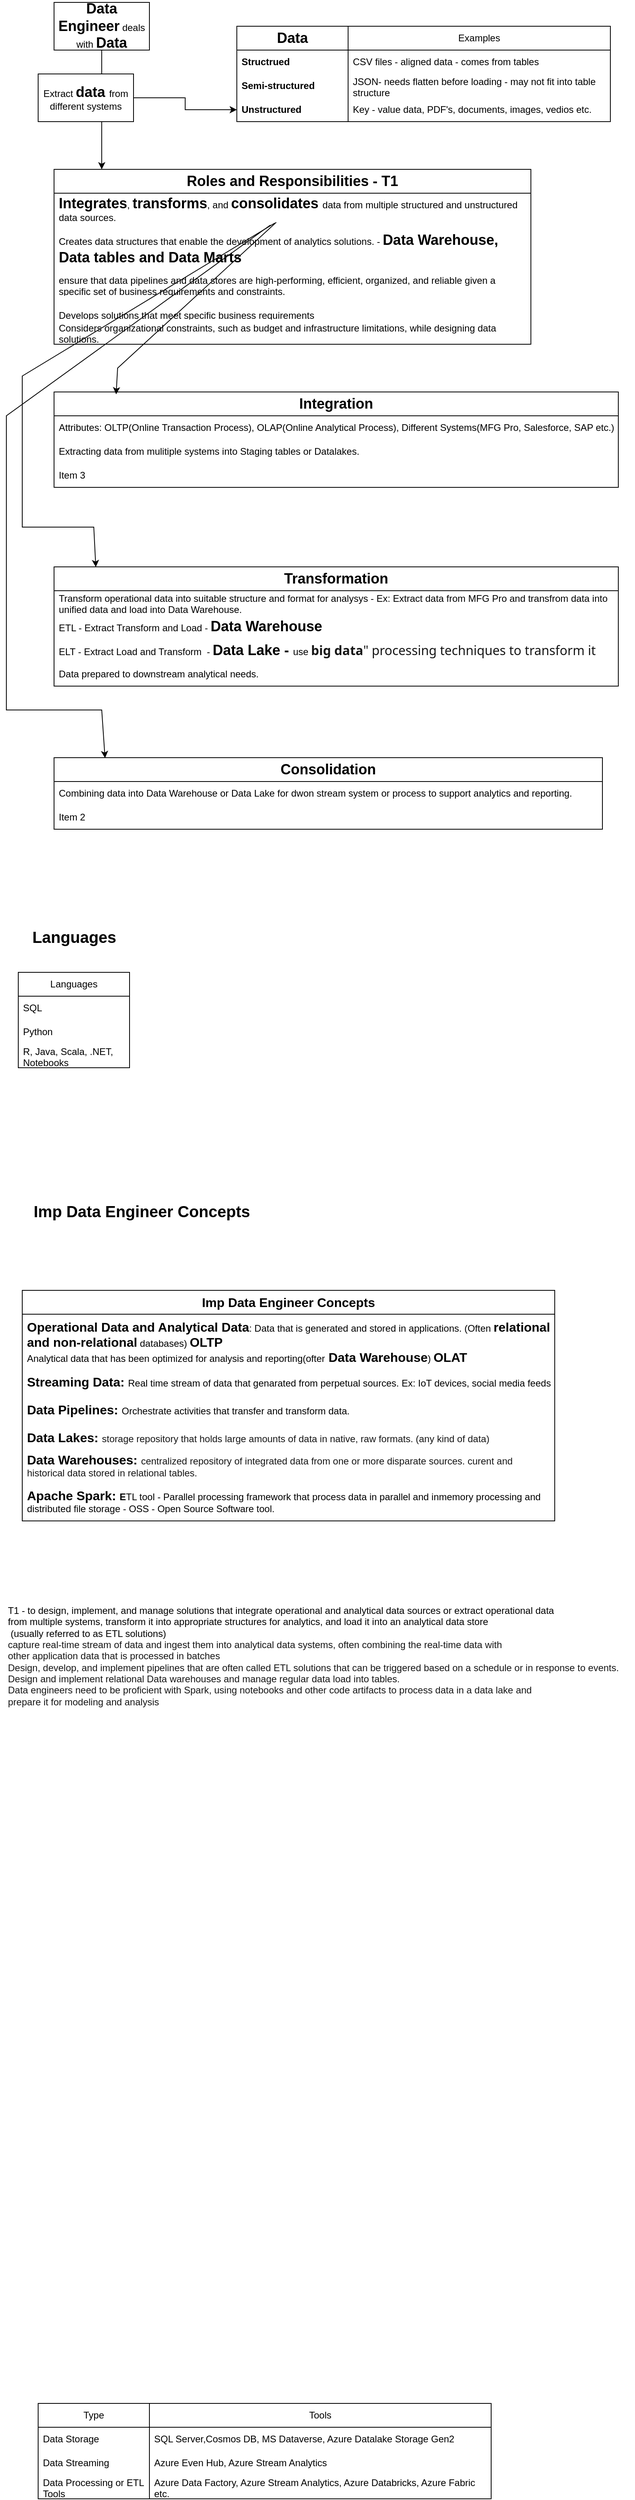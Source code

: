 <mxfile version="24.8.4">
  <diagram name="Page-1" id="YhIZirmxtG8EMKiJ8WyT">
    <mxGraphModel dx="1361" dy="699" grid="1" gridSize="10" guides="1" tooltips="1" connect="1" arrows="1" fold="1" page="1" pageScale="1" pageWidth="827" pageHeight="1169" math="0" shadow="0">
      <root>
        <mxCell id="0" />
        <mxCell id="1" parent="0" />
        <mxCell id="YhDnHm-8JCX_9w6hxJCG-3" value="" style="edgeStyle=orthogonalEdgeStyle;rounded=0;orthogonalLoop=1;jettySize=auto;html=1;" edge="1" parent="1" source="YhDnHm-8JCX_9w6hxJCG-1">
          <mxGeometry relative="1" as="geometry">
            <mxPoint x="140" y="270" as="targetPoint" />
          </mxGeometry>
        </mxCell>
        <mxCell id="YhDnHm-8JCX_9w6hxJCG-1" value="&lt;b&gt;&lt;font style=&quot;font-size: 18px;&quot;&gt;Data Engineer&lt;/font&gt;&lt;/b&gt; deals with &lt;b&gt;&lt;font style=&quot;font-size: 18px;&quot;&gt;Data&lt;/font&gt;&lt;/b&gt;" style="whiteSpace=wrap;html=1;" vertex="1" parent="1">
          <mxGeometry x="80" y="60" width="120" height="60" as="geometry" />
        </mxCell>
        <mxCell id="YhDnHm-8JCX_9w6hxJCG-4" value="&lt;b&gt;&lt;font style=&quot;font-size: 18px;&quot;&gt;Roles and Responsibilities - T1&lt;/font&gt;&lt;/b&gt;" style="swimlane;fontStyle=0;childLayout=stackLayout;horizontal=1;startSize=30;horizontalStack=0;resizeParent=1;resizeParentMax=0;resizeLast=0;collapsible=1;marginBottom=0;whiteSpace=wrap;html=1;" vertex="1" parent="1">
          <mxGeometry x="80" y="270" width="600" height="220" as="geometry" />
        </mxCell>
        <mxCell id="YhDnHm-8JCX_9w6hxJCG-5" value="&lt;b&gt;&lt;font style=&quot;font-size: 18px;&quot;&gt;Integrates&lt;/font&gt;&lt;/b&gt;, &lt;b&gt;&lt;font style=&quot;font-size: 18px;&quot;&gt;transforms&lt;/font&gt;&lt;/b&gt;, and &lt;b&gt;&lt;font style=&quot;font-size: 18px;&quot;&gt;consolidates &lt;/font&gt;&lt;/b&gt;data from multiple structured and unstructured data sources." style="text;strokeColor=none;fillColor=none;align=left;verticalAlign=middle;spacingLeft=4;spacingRight=4;overflow=hidden;points=[[0,0.5],[1,0.5]];portConstraint=eastwest;rotatable=0;whiteSpace=wrap;html=1;" vertex="1" parent="YhDnHm-8JCX_9w6hxJCG-4">
          <mxGeometry y="30" width="600" height="40" as="geometry" />
        </mxCell>
        <mxCell id="YhDnHm-8JCX_9w6hxJCG-6" value="Creates data structures that enable the development of analytics solutions. - &lt;b&gt;&lt;font style=&quot;font-size: 18px;&quot;&gt;Data Warehouse, Data tables and Data Marts&lt;/font&gt;&lt;/b&gt;" style="text;strokeColor=none;fillColor=none;align=left;verticalAlign=middle;spacingLeft=4;spacingRight=4;overflow=hidden;points=[[0,0.5],[1,0.5]];portConstraint=eastwest;rotatable=0;whiteSpace=wrap;html=1;" vertex="1" parent="YhDnHm-8JCX_9w6hxJCG-4">
          <mxGeometry y="70" width="600" height="60" as="geometry" />
        </mxCell>
        <mxCell id="YhDnHm-8JCX_9w6hxJCG-7" value="ensure that data pipelines and data stores are high-performing, efficient, organized, and reliable&amp;nbsp;given a specific set of business requirements and constraints." style="text;strokeColor=none;fillColor=none;align=left;verticalAlign=middle;spacingLeft=4;spacingRight=4;overflow=hidden;points=[[0,0.5],[1,0.5]];portConstraint=eastwest;rotatable=0;whiteSpace=wrap;html=1;" vertex="1" parent="YhDnHm-8JCX_9w6hxJCG-4">
          <mxGeometry y="130" width="600" height="30" as="geometry" />
        </mxCell>
        <mxCell id="YhDnHm-8JCX_9w6hxJCG-8" value="&#xa;Develops solutions that meet specific business requirements&#xa;&#xa;" style="text;strokeColor=none;fillColor=none;align=left;verticalAlign=middle;spacingLeft=4;spacingRight=4;overflow=hidden;points=[[0,0.5],[1,0.5]];portConstraint=eastwest;rotatable=0;whiteSpace=wrap;html=1;" vertex="1" parent="YhDnHm-8JCX_9w6hxJCG-4">
          <mxGeometry y="160" width="600" height="30" as="geometry" />
        </mxCell>
        <mxCell id="YhDnHm-8JCX_9w6hxJCG-9" value="Considers organizational constraints, such as budget and infrastructure limitations, while designing data solutions." style="text;strokeColor=none;fillColor=none;align=left;verticalAlign=middle;spacingLeft=4;spacingRight=4;overflow=hidden;points=[[0,0.5],[1,0.5]];portConstraint=eastwest;rotatable=0;whiteSpace=wrap;html=1;" vertex="1" parent="YhDnHm-8JCX_9w6hxJCG-4">
          <mxGeometry y="190" width="600" height="30" as="geometry" />
        </mxCell>
        <mxCell id="YhDnHm-8JCX_9w6hxJCG-19" value="" style="edgeStyle=orthogonalEdgeStyle;rounded=0;orthogonalLoop=1;jettySize=auto;html=1;" edge="1" parent="1" source="YhDnHm-8JCX_9w6hxJCG-12" target="YhDnHm-8JCX_9w6hxJCG-18">
          <mxGeometry relative="1" as="geometry" />
        </mxCell>
        <mxCell id="YhDnHm-8JCX_9w6hxJCG-12" value="&lt;span style=&quot;text-wrap-mode: nowrap;&quot;&gt;Extract&amp;nbsp;&lt;/span&gt;&lt;b style=&quot;text-wrap-mode: nowrap;&quot;&gt;&lt;font style=&quot;font-size: 18px;&quot;&gt;data&amp;nbsp;&lt;/font&gt;&lt;/b&gt;&lt;span style=&quot;text-wrap-mode: nowrap;&quot;&gt;from different systems&lt;/span&gt;" style="whiteSpace=wrap;html=1;" vertex="1" parent="1">
          <mxGeometry x="60" y="150" width="120" height="60" as="geometry" />
        </mxCell>
        <mxCell id="YhDnHm-8JCX_9w6hxJCG-15" value="&lt;b&gt;&lt;font style=&quot;font-size: 18px;&quot;&gt;Data&lt;/font&gt;&lt;/b&gt;" style="swimlane;fontStyle=0;childLayout=stackLayout;horizontal=1;startSize=30;horizontalStack=0;resizeParent=1;resizeParentMax=0;resizeLast=0;collapsible=1;marginBottom=0;whiteSpace=wrap;html=1;" vertex="1" parent="1">
          <mxGeometry x="310" y="90" width="140" height="120" as="geometry" />
        </mxCell>
        <mxCell id="YhDnHm-8JCX_9w6hxJCG-16" value="&lt;b&gt;Structrued&lt;/b&gt;" style="text;strokeColor=none;fillColor=none;align=left;verticalAlign=middle;spacingLeft=4;spacingRight=4;overflow=hidden;points=[[0,0.5],[1,0.5]];portConstraint=eastwest;rotatable=0;whiteSpace=wrap;html=1;" vertex="1" parent="YhDnHm-8JCX_9w6hxJCG-15">
          <mxGeometry y="30" width="140" height="30" as="geometry" />
        </mxCell>
        <mxCell id="YhDnHm-8JCX_9w6hxJCG-17" value="&lt;b&gt;Semi-structured&amp;nbsp;&lt;/b&gt;" style="text;strokeColor=none;fillColor=none;align=left;verticalAlign=middle;spacingLeft=4;spacingRight=4;overflow=hidden;points=[[0,0.5],[1,0.5]];portConstraint=eastwest;rotatable=0;whiteSpace=wrap;html=1;" vertex="1" parent="YhDnHm-8JCX_9w6hxJCG-15">
          <mxGeometry y="60" width="140" height="30" as="geometry" />
        </mxCell>
        <mxCell id="YhDnHm-8JCX_9w6hxJCG-18" value="&lt;b&gt;Unstructured&amp;nbsp;&lt;/b&gt;" style="text;strokeColor=none;fillColor=none;align=left;verticalAlign=middle;spacingLeft=4;spacingRight=4;overflow=hidden;points=[[0,0.5],[1,0.5]];portConstraint=eastwest;rotatable=0;whiteSpace=wrap;html=1;" vertex="1" parent="YhDnHm-8JCX_9w6hxJCG-15">
          <mxGeometry y="90" width="140" height="30" as="geometry" />
        </mxCell>
        <mxCell id="YhDnHm-8JCX_9w6hxJCG-20" value="Examples" style="swimlane;fontStyle=0;childLayout=stackLayout;horizontal=1;startSize=30;horizontalStack=0;resizeParent=1;resizeParentMax=0;resizeLast=0;collapsible=1;marginBottom=0;whiteSpace=wrap;html=1;" vertex="1" parent="1">
          <mxGeometry x="450" y="90" width="330" height="120" as="geometry" />
        </mxCell>
        <mxCell id="YhDnHm-8JCX_9w6hxJCG-21" value="CSV files - aligned data - comes from tables&amp;nbsp;" style="text;strokeColor=none;fillColor=none;align=left;verticalAlign=middle;spacingLeft=4;spacingRight=4;overflow=hidden;points=[[0,0.5],[1,0.5]];portConstraint=eastwest;rotatable=0;whiteSpace=wrap;html=1;" vertex="1" parent="YhDnHm-8JCX_9w6hxJCG-20">
          <mxGeometry y="30" width="330" height="30" as="geometry" />
        </mxCell>
        <mxCell id="YhDnHm-8JCX_9w6hxJCG-22" value="JSON- needs flatten before loading - may not fit into table structure" style="text;strokeColor=none;fillColor=none;align=left;verticalAlign=middle;spacingLeft=4;spacingRight=4;overflow=hidden;points=[[0,0.5],[1,0.5]];portConstraint=eastwest;rotatable=0;whiteSpace=wrap;html=1;" vertex="1" parent="YhDnHm-8JCX_9w6hxJCG-20">
          <mxGeometry y="60" width="330" height="30" as="geometry" />
        </mxCell>
        <mxCell id="YhDnHm-8JCX_9w6hxJCG-23" value="Key - value data, PDF&#39;s, documents, images, vedios etc." style="text;strokeColor=none;fillColor=none;align=left;verticalAlign=middle;spacingLeft=4;spacingRight=4;overflow=hidden;points=[[0,0.5],[1,0.5]];portConstraint=eastwest;rotatable=0;whiteSpace=wrap;html=1;" vertex="1" parent="YhDnHm-8JCX_9w6hxJCG-20">
          <mxGeometry y="90" width="330" height="30" as="geometry" />
        </mxCell>
        <mxCell id="YhDnHm-8JCX_9w6hxJCG-26" value="&lt;b&gt;&lt;font style=&quot;font-size: 18px;&quot;&gt;Integration&lt;/font&gt;&lt;/b&gt;" style="swimlane;fontStyle=0;childLayout=stackLayout;horizontal=1;startSize=30;horizontalStack=0;resizeParent=1;resizeParentMax=0;resizeLast=0;collapsible=1;marginBottom=0;whiteSpace=wrap;html=1;" vertex="1" parent="1">
          <mxGeometry x="80" y="550" width="710" height="120" as="geometry" />
        </mxCell>
        <mxCell id="YhDnHm-8JCX_9w6hxJCG-27" value="Attributes: OLTP(Online Transaction Process), OLAP(Online Analytical Process), Different Systems(MFG Pro, Salesforce, SAP etc.)" style="text;strokeColor=none;fillColor=none;align=left;verticalAlign=middle;spacingLeft=4;spacingRight=4;overflow=hidden;points=[[0,0.5],[1,0.5]];portConstraint=eastwest;rotatable=0;whiteSpace=wrap;html=1;" vertex="1" parent="YhDnHm-8JCX_9w6hxJCG-26">
          <mxGeometry y="30" width="710" height="30" as="geometry" />
        </mxCell>
        <mxCell id="YhDnHm-8JCX_9w6hxJCG-28" value="Extracting data from mulitiple systems into Staging tables or Datalakes." style="text;strokeColor=none;fillColor=none;align=left;verticalAlign=middle;spacingLeft=4;spacingRight=4;overflow=hidden;points=[[0,0.5],[1,0.5]];portConstraint=eastwest;rotatable=0;whiteSpace=wrap;html=1;" vertex="1" parent="YhDnHm-8JCX_9w6hxJCG-26">
          <mxGeometry y="60" width="710" height="30" as="geometry" />
        </mxCell>
        <mxCell id="YhDnHm-8JCX_9w6hxJCG-29" value="Item 3" style="text;strokeColor=none;fillColor=none;align=left;verticalAlign=middle;spacingLeft=4;spacingRight=4;overflow=hidden;points=[[0,0.5],[1,0.5]];portConstraint=eastwest;rotatable=0;whiteSpace=wrap;html=1;" vertex="1" parent="YhDnHm-8JCX_9w6hxJCG-26">
          <mxGeometry y="90" width="710" height="30" as="geometry" />
        </mxCell>
        <mxCell id="YhDnHm-8JCX_9w6hxJCG-31" value="" style="endArrow=classic;html=1;rounded=0;entryX=0.11;entryY=0.025;entryDx=0;entryDy=0;entryPerimeter=0;exitX=0.466;exitY=0.916;exitDx=0;exitDy=0;exitPerimeter=0;" edge="1" parent="1" source="YhDnHm-8JCX_9w6hxJCG-5" target="YhDnHm-8JCX_9w6hxJCG-26">
          <mxGeometry width="50" height="50" relative="1" as="geometry">
            <mxPoint x="390" y="410" as="sourcePoint" />
            <mxPoint x="440" y="360" as="targetPoint" />
            <Array as="points">
              <mxPoint x="160" y="520" />
            </Array>
          </mxGeometry>
        </mxCell>
        <mxCell id="YhDnHm-8JCX_9w6hxJCG-32" value="" style="endArrow=classic;html=1;rounded=0;exitX=0.463;exitY=0.94;exitDx=0;exitDy=0;exitPerimeter=0;entryX=0.074;entryY=0.002;entryDx=0;entryDy=0;entryPerimeter=0;" edge="1" parent="1" source="YhDnHm-8JCX_9w6hxJCG-5" target="YhDnHm-8JCX_9w6hxJCG-34">
          <mxGeometry width="50" height="50" relative="1" as="geometry">
            <mxPoint x="359" y="503" as="sourcePoint" />
            <mxPoint x="130" y="730" as="targetPoint" />
            <Array as="points">
              <mxPoint x="40" y="530" />
              <mxPoint x="40" y="720" />
              <mxPoint x="130" y="720" />
            </Array>
          </mxGeometry>
        </mxCell>
        <mxCell id="YhDnHm-8JCX_9w6hxJCG-33" value="" style="endArrow=classic;html=1;rounded=0;entryX=0.093;entryY=0.006;entryDx=0;entryDy=0;entryPerimeter=0;" edge="1" parent="1" source="YhDnHm-8JCX_9w6hxJCG-5" target="YhDnHm-8JCX_9w6hxJCG-38">
          <mxGeometry width="50" height="50" relative="1" as="geometry">
            <mxPoint x="360" y="390" as="sourcePoint" />
            <mxPoint x="142.72" y="1057.6" as="targetPoint" />
            <Array as="points">
              <mxPoint x="20" y="580" />
              <mxPoint x="20" y="950" />
              <mxPoint x="140" y="950" />
            </Array>
          </mxGeometry>
        </mxCell>
        <mxCell id="YhDnHm-8JCX_9w6hxJCG-34" value="&lt;b&gt;&lt;font style=&quot;font-size: 18px;&quot;&gt;Transformation&lt;/font&gt;&lt;/b&gt;" style="swimlane;fontStyle=0;childLayout=stackLayout;horizontal=1;startSize=30;horizontalStack=0;resizeParent=1;resizeParentMax=0;resizeLast=0;collapsible=1;marginBottom=0;whiteSpace=wrap;html=1;" vertex="1" parent="1">
          <mxGeometry x="80" y="770" width="710" height="150" as="geometry" />
        </mxCell>
        <mxCell id="YhDnHm-8JCX_9w6hxJCG-35" value="Transform operational data into suitable structure and format for analysys - Ex: Extract data from MFG Pro and transfrom data into unified data and load into Data Warehouse." style="text;strokeColor=none;fillColor=none;align=left;verticalAlign=middle;spacingLeft=4;spacingRight=4;overflow=hidden;points=[[0,0.5],[1,0.5]];portConstraint=eastwest;rotatable=0;whiteSpace=wrap;html=1;" vertex="1" parent="YhDnHm-8JCX_9w6hxJCG-34">
          <mxGeometry y="30" width="710" height="30" as="geometry" />
        </mxCell>
        <mxCell id="YhDnHm-8JCX_9w6hxJCG-36" value="ETL - Extract Transform and Load -&amp;nbsp;&lt;b&gt;&lt;font style=&quot;font-size: 18px;&quot;&gt;Data Warehouse&lt;/font&gt;&lt;/b&gt;" style="text;strokeColor=none;fillColor=none;align=left;verticalAlign=middle;spacingLeft=4;spacingRight=4;overflow=hidden;points=[[0,0.5],[1,0.5]];portConstraint=eastwest;rotatable=0;whiteSpace=wrap;html=1;" vertex="1" parent="YhDnHm-8JCX_9w6hxJCG-34">
          <mxGeometry y="60" width="710" height="30" as="geometry" />
        </mxCell>
        <mxCell id="YhDnHm-8JCX_9w6hxJCG-37" value="ELT - Extract Load and Transform&amp;nbsp; -&amp;nbsp;&lt;font style=&quot;&quot;&gt;&lt;b style=&quot;font-size: 18px;&quot;&gt;Data Lake - &lt;/b&gt;&lt;font style=&quot;font-size: 12px;&quot;&gt;use&amp;nbsp;&lt;/font&gt;&lt;/font&gt;&lt;span style=&quot;color: rgb(22, 22, 22); font-family: &amp;quot;Segoe UI&amp;quot;, SegoeUI, &amp;quot;Helvetica Neue&amp;quot;, Helvetica, Arial, sans-serif; font-size: 16px; background-color: rgb(255, 255, 255);&quot;&gt;&lt;b&gt;big data&lt;/b&gt;&quot; processing techniques to transform it&lt;/span&gt;" style="text;strokeColor=none;fillColor=none;align=left;verticalAlign=middle;spacingLeft=4;spacingRight=4;overflow=hidden;points=[[0,0.5],[1,0.5]];portConstraint=eastwest;rotatable=0;whiteSpace=wrap;html=1;" vertex="1" parent="YhDnHm-8JCX_9w6hxJCG-34">
          <mxGeometry y="90" width="710" height="30" as="geometry" />
        </mxCell>
        <mxCell id="YhDnHm-8JCX_9w6hxJCG-42" value="Data prepared to downstream analytical needs." style="text;strokeColor=none;fillColor=none;align=left;verticalAlign=middle;spacingLeft=4;spacingRight=4;overflow=hidden;points=[[0,0.5],[1,0.5]];portConstraint=eastwest;rotatable=0;whiteSpace=wrap;html=1;" vertex="1" parent="YhDnHm-8JCX_9w6hxJCG-34">
          <mxGeometry y="120" width="710" height="30" as="geometry" />
        </mxCell>
        <mxCell id="YhDnHm-8JCX_9w6hxJCG-38" value="&lt;b&gt;&lt;font style=&quot;font-size: 18px;&quot;&gt;Consolidation&lt;/font&gt;&lt;/b&gt;" style="swimlane;fontStyle=0;childLayout=stackLayout;horizontal=1;startSize=30;horizontalStack=0;resizeParent=1;resizeParentMax=0;resizeLast=0;collapsible=1;marginBottom=0;whiteSpace=wrap;html=1;" vertex="1" parent="1">
          <mxGeometry x="80" y="1010" width="690" height="90" as="geometry" />
        </mxCell>
        <mxCell id="YhDnHm-8JCX_9w6hxJCG-39" value="Combining data into Data Warehouse or Data Lake for dwon stream system or process to support analytics and reporting." style="text;strokeColor=none;fillColor=none;align=left;verticalAlign=middle;spacingLeft=4;spacingRight=4;overflow=hidden;points=[[0,0.5],[1,0.5]];portConstraint=eastwest;rotatable=0;whiteSpace=wrap;html=1;" vertex="1" parent="YhDnHm-8JCX_9w6hxJCG-38">
          <mxGeometry y="30" width="690" height="30" as="geometry" />
        </mxCell>
        <mxCell id="YhDnHm-8JCX_9w6hxJCG-40" value="Item 2" style="text;strokeColor=none;fillColor=none;align=left;verticalAlign=middle;spacingLeft=4;spacingRight=4;overflow=hidden;points=[[0,0.5],[1,0.5]];portConstraint=eastwest;rotatable=0;whiteSpace=wrap;html=1;" vertex="1" parent="YhDnHm-8JCX_9w6hxJCG-38">
          <mxGeometry y="60" width="690" height="30" as="geometry" />
        </mxCell>
        <mxCell id="YhDnHm-8JCX_9w6hxJCG-43" value="&lt;b&gt;&lt;font style=&quot;font-size: 20px;&quot;&gt;Languages&lt;/font&gt;&lt;/b&gt;" style="text;html=1;align=center;verticalAlign=middle;resizable=0;points=[];autosize=1;strokeColor=none;fillColor=none;" vertex="1" parent="1">
          <mxGeometry x="40" y="1215" width="130" height="40" as="geometry" />
        </mxCell>
        <mxCell id="YhDnHm-8JCX_9w6hxJCG-44" value="Languages" style="swimlane;fontStyle=0;childLayout=stackLayout;horizontal=1;startSize=30;horizontalStack=0;resizeParent=1;resizeParentMax=0;resizeLast=0;collapsible=1;marginBottom=0;whiteSpace=wrap;html=1;" vertex="1" parent="1">
          <mxGeometry x="35" y="1280" width="140" height="120" as="geometry" />
        </mxCell>
        <mxCell id="YhDnHm-8JCX_9w6hxJCG-45" value="SQL" style="text;strokeColor=none;fillColor=none;align=left;verticalAlign=middle;spacingLeft=4;spacingRight=4;overflow=hidden;points=[[0,0.5],[1,0.5]];portConstraint=eastwest;rotatable=0;whiteSpace=wrap;html=1;" vertex="1" parent="YhDnHm-8JCX_9w6hxJCG-44">
          <mxGeometry y="30" width="140" height="30" as="geometry" />
        </mxCell>
        <mxCell id="YhDnHm-8JCX_9w6hxJCG-46" value="Python" style="text;strokeColor=none;fillColor=none;align=left;verticalAlign=middle;spacingLeft=4;spacingRight=4;overflow=hidden;points=[[0,0.5],[1,0.5]];portConstraint=eastwest;rotatable=0;whiteSpace=wrap;html=1;" vertex="1" parent="YhDnHm-8JCX_9w6hxJCG-44">
          <mxGeometry y="60" width="140" height="30" as="geometry" />
        </mxCell>
        <mxCell id="YhDnHm-8JCX_9w6hxJCG-47" value="R, Java, Scala, .NET, Notebooks&amp;nbsp;" style="text;strokeColor=none;fillColor=none;align=left;verticalAlign=middle;spacingLeft=4;spacingRight=4;overflow=hidden;points=[[0,0.5],[1,0.5]];portConstraint=eastwest;rotatable=0;whiteSpace=wrap;html=1;" vertex="1" parent="YhDnHm-8JCX_9w6hxJCG-44">
          <mxGeometry y="90" width="140" height="30" as="geometry" />
        </mxCell>
        <mxCell id="YhDnHm-8JCX_9w6hxJCG-48" value="&lt;b&gt;&lt;font style=&quot;font-size: 16px;&quot;&gt;Imp Data Engineer Concepts&lt;/font&gt;&lt;/b&gt;" style="swimlane;fontStyle=0;childLayout=stackLayout;horizontal=1;startSize=30;horizontalStack=0;resizeParent=1;resizeParentMax=0;resizeLast=0;collapsible=1;marginBottom=0;whiteSpace=wrap;html=1;" vertex="1" parent="1">
          <mxGeometry x="40" y="1680" width="670" height="290" as="geometry" />
        </mxCell>
        <mxCell id="YhDnHm-8JCX_9w6hxJCG-49" value="&lt;b&gt;&lt;font style=&quot;font-size: 16px;&quot;&gt;Operational Data and Analytical Data&lt;/font&gt;&lt;/b&gt;: Data that is generated and stored in applications. (Often &lt;b&gt;&lt;font style=&quot;font-size: 16px;&quot;&gt;relational and non-relational&lt;/font&gt;&lt;/b&gt; databases) &lt;b&gt;&lt;font style=&quot;font-size: 16px;&quot;&gt;OLTP&lt;/font&gt;&lt;/b&gt;&lt;br&gt;Analytical data that has been optimized for analysis and reporting(ofter&lt;b&gt;&lt;font style=&quot;font-size: 16px;&quot;&gt; Data Warehouse&lt;/font&gt;&lt;/b&gt;) &lt;b&gt;&lt;font style=&quot;font-size: 16px;&quot;&gt;OLAT&lt;/font&gt;&lt;/b&gt;" style="text;strokeColor=none;fillColor=none;align=left;verticalAlign=middle;spacingLeft=4;spacingRight=4;overflow=hidden;points=[[0,0.5],[1,0.5]];portConstraint=eastwest;rotatable=0;whiteSpace=wrap;html=1;" vertex="1" parent="YhDnHm-8JCX_9w6hxJCG-48">
          <mxGeometry y="30" width="670" height="70" as="geometry" />
        </mxCell>
        <mxCell id="YhDnHm-8JCX_9w6hxJCG-50" value="&lt;font style=&quot;&quot;&gt;&lt;b style=&quot;font-size: 16px;&quot;&gt;Streaming Data: &lt;/b&gt;&lt;font style=&quot;font-size: 12px;&quot;&gt;Real time stream of data that genarated from perpetual sources. Ex: IoT devices, social media feeds&lt;/font&gt;&lt;/font&gt;" style="text;strokeColor=none;fillColor=none;align=left;verticalAlign=middle;spacingLeft=4;spacingRight=4;overflow=hidden;points=[[0,0.5],[1,0.5]];portConstraint=eastwest;rotatable=0;whiteSpace=wrap;html=1;" vertex="1" parent="YhDnHm-8JCX_9w6hxJCG-48">
          <mxGeometry y="100" width="670" height="30" as="geometry" />
        </mxCell>
        <mxCell id="YhDnHm-8JCX_9w6hxJCG-51" value="&lt;font style=&quot;&quot;&gt;&lt;b style=&quot;font-size: 16px;&quot;&gt;Data Pipelines: &lt;/b&gt;&lt;font style=&quot;font-size: 12px;&quot;&gt;Orchestrate activities that transfer and transform data.&lt;/font&gt;&lt;/font&gt;" style="text;strokeColor=none;fillColor=none;align=left;verticalAlign=middle;spacingLeft=4;spacingRight=4;overflow=hidden;points=[[0,0.5],[1,0.5]];portConstraint=eastwest;rotatable=0;whiteSpace=wrap;html=1;" vertex="1" parent="YhDnHm-8JCX_9w6hxJCG-48">
          <mxGeometry y="130" width="670" height="40" as="geometry" />
        </mxCell>
        <mxCell id="YhDnHm-8JCX_9w6hxJCG-54" value="&lt;b&gt;&lt;font style=&quot;font-size: 16px;&quot;&gt;Data Lakes:&amp;nbsp;&lt;/font&gt;&lt;/b&gt;&lt;span style=&quot;color: rgb(22, 22, 22); background-color: rgb(255, 255, 255);&quot;&gt;&lt;font style=&quot;font-size: 12px;&quot; face=&quot;Helvetica&quot;&gt;storage repository that holds large amounts of data in native, raw formats. (any kind of data)&lt;/font&gt;&lt;/span&gt;" style="text;strokeColor=none;fillColor=none;align=left;verticalAlign=middle;spacingLeft=4;spacingRight=4;overflow=hidden;points=[[0,0.5],[1,0.5]];portConstraint=eastwest;rotatable=0;whiteSpace=wrap;html=1;" vertex="1" parent="YhDnHm-8JCX_9w6hxJCG-48">
          <mxGeometry y="170" width="670" height="30" as="geometry" />
        </mxCell>
        <mxCell id="YhDnHm-8JCX_9w6hxJCG-55" value="&lt;font style=&quot;font-size: 16px;&quot;&gt;&lt;b&gt;Data Warehouses:&amp;nbsp;&lt;/b&gt;&lt;/font&gt;&lt;span style=&quot;color: rgb(22, 22, 22); background-color: rgb(255, 255, 255);&quot;&gt;&lt;font style=&quot;font-size: 12px;&quot;&gt;centralized repository of integrated data from one or more disparate sources. curent and historical data stored in relational tables.&lt;/font&gt;&lt;/span&gt;" style="text;strokeColor=none;fillColor=none;align=left;verticalAlign=middle;spacingLeft=4;spacingRight=4;overflow=hidden;points=[[0,0.5],[1,0.5]];portConstraint=eastwest;rotatable=0;whiteSpace=wrap;html=1;" vertex="1" parent="YhDnHm-8JCX_9w6hxJCG-48">
          <mxGeometry y="200" width="670" height="40" as="geometry" />
        </mxCell>
        <mxCell id="YhDnHm-8JCX_9w6hxJCG-56" value="&lt;font style=&quot;font-weight: bold; font-size: 16px;&quot;&gt;Apache Spark: &lt;/font&gt;&lt;font style=&quot;font-size: 12px;&quot;&gt;&lt;b&gt;E&lt;/b&gt;TL tool - Parallel processing framework that process data in parallel and inmemory processing and distributed file storage - OSS - Open Source Software tool.&lt;/font&gt;" style="text;strokeColor=none;fillColor=none;align=left;verticalAlign=middle;spacingLeft=4;spacingRight=4;overflow=hidden;points=[[0,0.5],[1,0.5]];portConstraint=eastwest;rotatable=0;whiteSpace=wrap;html=1;" vertex="1" parent="YhDnHm-8JCX_9w6hxJCG-48">
          <mxGeometry y="240" width="670" height="50" as="geometry" />
        </mxCell>
        <mxCell id="YhDnHm-8JCX_9w6hxJCG-53" value="&lt;b&gt;&lt;font style=&quot;font-size: 20px;&quot;&gt;Imp Data Engineer Concepts&lt;/font&gt;&lt;/b&gt;" style="text;html=1;align=center;verticalAlign=middle;resizable=0;points=[];autosize=1;strokeColor=none;fillColor=none;" vertex="1" parent="1">
          <mxGeometry x="40" y="1560" width="300" height="40" as="geometry" />
        </mxCell>
        <mxCell id="YhDnHm-8JCX_9w6hxJCG-58" value="&lt;div&gt;T1 - to design, implement, and manage solutions that integrate operational and analytical data sources or extract operational data&amp;nbsp;&lt;/div&gt;&lt;div&gt;from multiple systems, transform it into appropriate structures for analytics, and load it into an analytical data store&lt;/div&gt;&lt;div&gt;&amp;nbsp;(usually referred to as ETL solutions)&lt;br&gt;&lt;span style=&quot;color: rgb(22, 22, 22); text-wrap-mode: wrap; background-color: rgb(255, 255, 255);&quot;&gt;capture real-time stream of data and ingest them into analytical data systems, often combining the real-time data with&amp;nbsp;&lt;/span&gt;&lt;/div&gt;&lt;div&gt;&lt;span style=&quot;color: rgb(22, 22, 22); text-wrap-mode: wrap; background-color: rgb(255, 255, 255);&quot;&gt;other application&amp;nbsp;&lt;/span&gt;&lt;span style=&quot;background-color: rgb(255, 255, 255); color: rgb(22, 22, 22); text-wrap-mode: wrap;&quot;&gt;data that is processed in batches&lt;/span&gt;&lt;/div&gt;&lt;div&gt;&lt;span style=&quot;background-color: rgb(255, 255, 255); color: rgb(22, 22, 22); text-wrap-mode: wrap;&quot;&gt;Design, develop, and implement pipelines that are often called ETL solutions that can be triggered&amp;nbsp;&lt;/span&gt;&lt;span style=&quot;background-color: rgb(255, 255, 255); color: rgb(22, 22, 22); text-wrap-mode: wrap;&quot;&gt;&lt;font style=&quot;font-size: 12px;&quot;&gt;based on a schedule or in response to events.&lt;/font&gt;&lt;/span&gt;&lt;/div&gt;&lt;div&gt;&lt;span style=&quot;background-color: rgb(255, 255, 255);&quot;&gt;&lt;font style=&quot;&quot;&gt;&lt;font color=&quot;#161616&quot;&gt;&lt;span style=&quot;text-wrap-mode: wrap;&quot;&gt;Design and implement relational Data warehouses and manage regular data load into tables.&lt;/span&gt;&lt;/font&gt;&lt;br&gt;&lt;font color=&quot;#161616&quot;&gt;&lt;span style=&quot;text-wrap-mode: wrap;&quot;&gt;Data engineers need to be proficient with Spark, using notebooks and other code artifacts to process data in a data lake and&amp;nbsp;&lt;/span&gt;&lt;/font&gt;&lt;/font&gt;&lt;/span&gt;&lt;/div&gt;&lt;div&gt;&lt;span style=&quot;background-color: rgb(255, 255, 255);&quot;&gt;&lt;font style=&quot;&quot;&gt;&lt;font color=&quot;#161616&quot;&gt;&lt;span style=&quot;text-wrap-mode: wrap;&quot;&gt;prepare&amp;nbsp;&lt;/span&gt;&lt;/font&gt;&lt;/font&gt;&lt;/span&gt;&lt;span style=&quot;text-wrap-mode: wrap; color: rgb(22, 22, 22); background-color: rgb(255, 255, 255);&quot;&gt;it for modeling and analysis&lt;/span&gt;&lt;/div&gt;" style="text;html=1;align=left;verticalAlign=middle;resizable=0;points=[];autosize=1;strokeColor=none;fillColor=none;" vertex="1" parent="1">
          <mxGeometry x="20" y="2070" width="790" height="140" as="geometry" />
        </mxCell>
        <mxCell id="YhDnHm-8JCX_9w6hxJCG-59" value="" style="shape=image;verticalLabelPosition=bottom;labelBackgroundColor=default;verticalAlign=top;aspect=fixed;imageAspect=0;image=https://learn.microsoft.com/en-us/training/wwl-data-ai/introduction-to-data-engineering-azure/media/4-operational-analytical-data.png;" vertex="1" parent="1">
          <mxGeometry x="90" y="2290" width="300" height="209" as="geometry" />
        </mxCell>
        <mxCell id="YhDnHm-8JCX_9w6hxJCG-60" value="" style="shape=image;verticalLabelPosition=bottom;labelBackgroundColor=default;verticalAlign=top;aspect=fixed;imageAspect=0;image=https://learn.microsoft.com/en-us/training/wwl-data-ai/introduction-to-data-engineering-azure/media/3-data-engineering-azure.png;" vertex="1" parent="1">
          <mxGeometry x="60" y="2660" width="660" height="276.65" as="geometry" />
        </mxCell>
        <mxCell id="YhDnHm-8JCX_9w6hxJCG-61" value="Type" style="swimlane;fontStyle=0;childLayout=stackLayout;horizontal=1;startSize=30;horizontalStack=0;resizeParent=1;resizeParentMax=0;resizeLast=0;collapsible=1;marginBottom=0;whiteSpace=wrap;html=1;" vertex="1" parent="1">
          <mxGeometry x="60" y="3080" width="140" height="120" as="geometry" />
        </mxCell>
        <mxCell id="YhDnHm-8JCX_9w6hxJCG-62" value="Data Storage" style="text;strokeColor=none;fillColor=none;align=left;verticalAlign=middle;spacingLeft=4;spacingRight=4;overflow=hidden;points=[[0,0.5],[1,0.5]];portConstraint=eastwest;rotatable=0;whiteSpace=wrap;html=1;" vertex="1" parent="YhDnHm-8JCX_9w6hxJCG-61">
          <mxGeometry y="30" width="140" height="30" as="geometry" />
        </mxCell>
        <mxCell id="YhDnHm-8JCX_9w6hxJCG-63" value="Data Streaming" style="text;strokeColor=none;fillColor=none;align=left;verticalAlign=middle;spacingLeft=4;spacingRight=4;overflow=hidden;points=[[0,0.5],[1,0.5]];portConstraint=eastwest;rotatable=0;whiteSpace=wrap;html=1;" vertex="1" parent="YhDnHm-8JCX_9w6hxJCG-61">
          <mxGeometry y="60" width="140" height="30" as="geometry" />
        </mxCell>
        <mxCell id="YhDnHm-8JCX_9w6hxJCG-64" value="Data Processing or ETL Tools" style="text;strokeColor=none;fillColor=none;align=left;verticalAlign=middle;spacingLeft=4;spacingRight=4;overflow=hidden;points=[[0,0.5],[1,0.5]];portConstraint=eastwest;rotatable=0;whiteSpace=wrap;html=1;" vertex="1" parent="YhDnHm-8JCX_9w6hxJCG-61">
          <mxGeometry y="90" width="140" height="30" as="geometry" />
        </mxCell>
        <mxCell id="YhDnHm-8JCX_9w6hxJCG-65" value="Tools" style="swimlane;fontStyle=0;childLayout=stackLayout;horizontal=1;startSize=30;horizontalStack=0;resizeParent=1;resizeParentMax=0;resizeLast=0;collapsible=1;marginBottom=0;whiteSpace=wrap;html=1;" vertex="1" parent="1">
          <mxGeometry x="200" y="3080" width="430" height="120" as="geometry" />
        </mxCell>
        <mxCell id="YhDnHm-8JCX_9w6hxJCG-66" value="SQL Server,Cosmos DB, MS Dataverse, Azure Datalake Storage Gen2" style="text;strokeColor=none;fillColor=none;align=left;verticalAlign=middle;spacingLeft=4;spacingRight=4;overflow=hidden;points=[[0,0.5],[1,0.5]];portConstraint=eastwest;rotatable=0;whiteSpace=wrap;html=1;" vertex="1" parent="YhDnHm-8JCX_9w6hxJCG-65">
          <mxGeometry y="30" width="430" height="30" as="geometry" />
        </mxCell>
        <mxCell id="YhDnHm-8JCX_9w6hxJCG-67" value="Azure Even Hub, Azure Stream Analytics" style="text;strokeColor=none;fillColor=none;align=left;verticalAlign=middle;spacingLeft=4;spacingRight=4;overflow=hidden;points=[[0,0.5],[1,0.5]];portConstraint=eastwest;rotatable=0;whiteSpace=wrap;html=1;" vertex="1" parent="YhDnHm-8JCX_9w6hxJCG-65">
          <mxGeometry y="60" width="430" height="30" as="geometry" />
        </mxCell>
        <mxCell id="YhDnHm-8JCX_9w6hxJCG-68" value="Azure Data Factory, Azure Stream Analytics, Azure Databricks, Azure Fabric etc." style="text;strokeColor=none;fillColor=none;align=left;verticalAlign=middle;spacingLeft=4;spacingRight=4;overflow=hidden;points=[[0,0.5],[1,0.5]];portConstraint=eastwest;rotatable=0;whiteSpace=wrap;html=1;" vertex="1" parent="YhDnHm-8JCX_9w6hxJCG-65">
          <mxGeometry y="90" width="430" height="30" as="geometry" />
        </mxCell>
      </root>
    </mxGraphModel>
  </diagram>
</mxfile>
